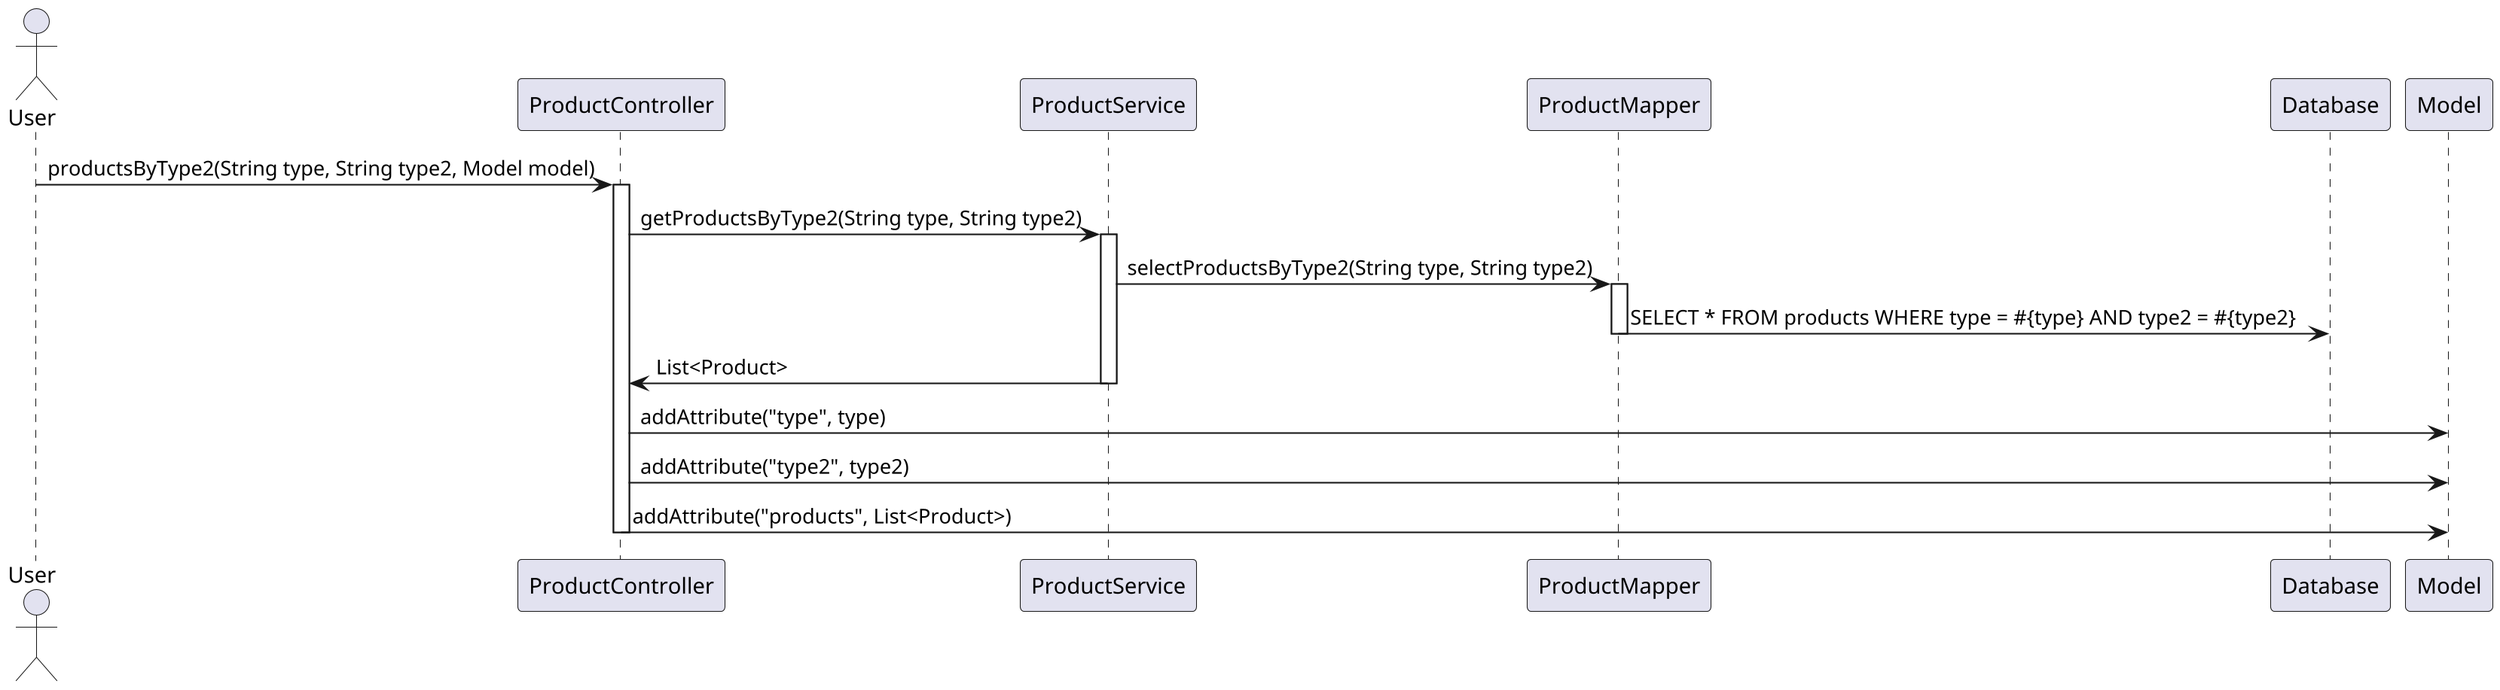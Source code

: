@startuml
skinparam dpi 200

actor User

User -> ProductController : productsByType2(String type, String type2, Model model)
activate ProductController

ProductController -> ProductService : getProductsByType2(String type, String type2)
activate ProductService

ProductService -> ProductMapper : selectProductsByType2(String type, String type2)
activate ProductMapper
ProductMapper -> Database : SELECT * FROM products WHERE type = #{type} AND type2 = #{type2}
deactivate ProductMapper

ProductService -> ProductController : List<Product>
deactivate ProductService

ProductController -> Model : addAttribute("type", type)
ProductController -> Model : addAttribute("type2", type2)
ProductController -> Model : addAttribute("products", List<Product>)
deactivate ProductController

@enduml